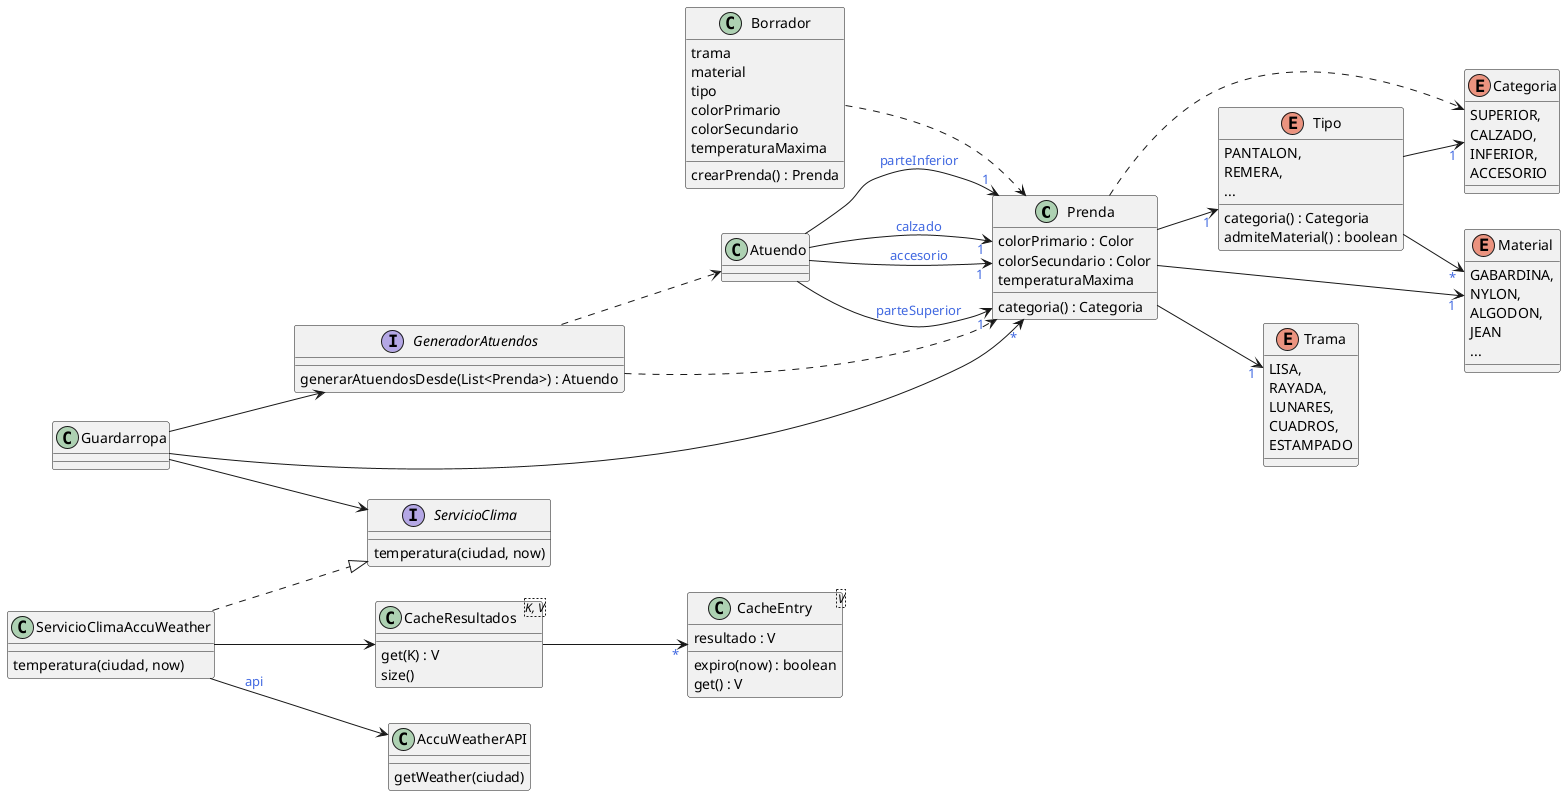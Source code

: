 @startuml
left to right direction
skinparam backgroundColor transparent
skinparam arrowFontColor royalblue

together {
    class Prenda {
        colorPrimario : Color
        colorSecundario : Color
        temperaturaMaxima
        categoria() : Categoria
    }

    enum Trama {
        LISA,
        RAYADA,
        LUNARES,
        CUADROS,
        ESTAMPADO
    }

    enum Material {
        GABARDINA,
        NYLON,
        ALGODON,
        JEAN
        ...
    }

    enum Tipo {
        PANTALON,
        REMERA,
        ...

        categoria() : Categoria
        admiteMaterial() : boolean
    }

    enum Categoria {
        SUPERIOR,
        CALZADO,
        INFERIOR,
        ACCESORIO
    }

    Prenda --> "1" Material
    Prenda --> "1" Trama
    Prenda --> "1" Tipo

    Prenda ..> Categoria

    Tipo --> "1" Categoria
    Tipo --> "*" Material
}

class Borrador {
    trama
    material
    tipo
    colorPrimario
    colorSecundario
    temperaturaMaxima

    crearPrenda() : Prenda
}

interface GeneradorAtuendos {
    generarAtuendosDesde(List<Prenda>) : Atuendo
}

class Atuendo {
}

interface ServicioClima {
    temperatura(ciudad, now)
}

class ServicioClimaAccuWeather {
    temperatura(ciudad, now)
}

class "CacheResultados<K, V>" as CacheResultados {
    get(K) : V
    size()
}

class "CacheEntry<V>" as CacheEntry {
    resultado : V
    expiro(now) : boolean
    get() : V
}

class AccuWeatherAPI {
    getWeather(ciudad)
}

Borrador ..> Prenda

Atuendo --> "1" Prenda : parteSuperior
Atuendo --> "1" Prenda : parteInferior
Atuendo --> "1" Prenda : calzado
Atuendo --> "1" Prenda : accesorio

Guardarropa --> GeneradorAtuendos
Guardarropa --> ServicioClima
Guardarropa --> "*" Prenda

GeneradorAtuendos ..> Prenda
GeneradorAtuendos ..> Atuendo

ServicioClimaAccuWeather ..|> ServicioClima
ServicioClimaAccuWeather --> CacheResultados
ServicioClimaAccuWeather --> AccuWeatherAPI : api

CacheResultados --> "*" CacheEntry

@enduml
